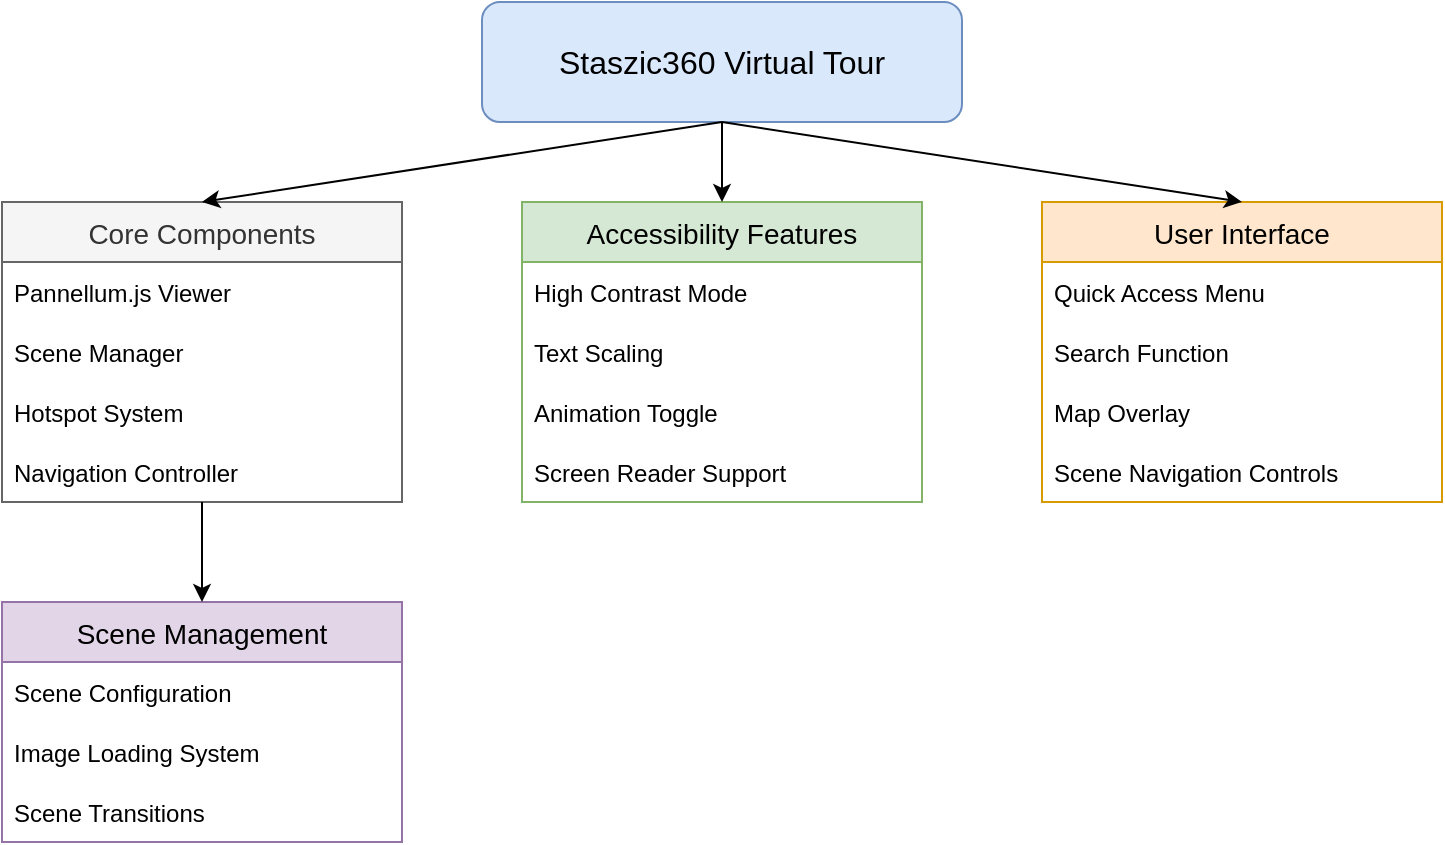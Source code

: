 <mxfile version="21.7.5">
  <diagram id="Staszic360-Architecture" name="Architecture Overview">
    <mxGraphModel dx="1422" dy="791" grid="1" gridSize="10" guides="1" tooltips="1" connect="1" arrows="1" fold="1" page="1" pageScale="1" pageWidth="827" pageHeight="1169" math="0" shadow="0">
      <root>
        <mxCell id="0" />
        <mxCell id="1" parent="0" />
        
        <!-- Main Application Container -->
        <mxCell id="2" value="Staszic360 Virtual Tour" style="rounded=1;whiteSpace=wrap;html=1;fontSize=16;fillColor=#dae8fc;strokeColor=#6c8ebf;" vertex="1" parent="1">
          <mxGeometry x="280" y="20" width="240" height="60" as="geometry" />
        </mxCell>

        <!-- Core Components -->
        <mxCell id="3" value="Core Components" style="swimlane;fontStyle=0;childLayout=stackLayout;horizontal=1;startSize=30;fillColor=#f5f5f5;horizontalStack=0;resizeParent=1;resizeParentMax=0;resizeLast=0;collapsible=1;marginBottom=0;fontSize=14;strokeColor=#666666;fontColor=#333333;" vertex="1" parent="1">
          <mxGeometry x="40" y="120" width="200" height="150" as="geometry" />
        </mxCell>
        <mxCell id="4" value="Pannellum.js Viewer" style="text;strokeColor=none;fillColor=none;align=left;verticalAlign=middle;spacingLeft=4;spacingRight=4;overflow=hidden;points=[[0,0.5],[1,0.5]];portConstraint=eastwest;rotatable=0;" vertex="1" parent="3">
          <mxGeometry y="30" width="200" height="30" as="geometry" />
        </mxCell>
        <mxCell id="5" value="Scene Manager" style="text;strokeColor=none;fillColor=none;align=left;verticalAlign=middle;spacingLeft=4;spacingRight=4;overflow=hidden;points=[[0,0.5],[1,0.5]];portConstraint=eastwest;rotatable=0;" vertex="1" parent="3">
          <mxGeometry y="60" width="200" height="30" as="geometry" />
        </mxCell>
        <mxCell id="6" value="Hotspot System" style="text;strokeColor=none;fillColor=none;align=left;verticalAlign=middle;spacingLeft=4;spacingRight=4;overflow=hidden;points=[[0,0.5],[1,0.5]];portConstraint=eastwest;rotatable=0;" vertex="1" parent="3">
          <mxGeometry y="90" width="200" height="30" as="geometry" />
        </mxCell>
        <mxCell id="7" value="Navigation Controller" style="text;strokeColor=none;fillColor=none;align=left;verticalAlign=middle;spacingLeft=4;spacingRight=4;overflow=hidden;points=[[0,0.5],[1,0.5]];portConstraint=eastwest;rotatable=0;" vertex="1" parent="3">
          <mxGeometry y="120" width="200" height="30" as="geometry" />
        </mxCell>

        <!-- Accessibility Features -->
        <mxCell id="8" value="Accessibility Features" style="swimlane;fontStyle=0;childLayout=stackLayout;horizontal=1;startSize=30;fillColor=#d5e8d4;horizontalStack=0;resizeParent=1;resizeParentMax=0;resizeLast=0;collapsible=1;marginBottom=0;fontSize=14;strokeColor=#82b366;" vertex="1" parent="1">
          <mxGeometry x="300" y="120" width="200" height="150" as="geometry" />
        </mxCell>
        <mxCell id="9" value="High Contrast Mode" style="text;strokeColor=none;fillColor=none;align=left;verticalAlign=middle;spacingLeft=4;spacingRight=4;overflow=hidden;points=[[0,0.5],[1,0.5]];portConstraint=eastwest;rotatable=0;" vertex="1" parent="8">
          <mxGeometry y="30" width="200" height="30" as="geometry" />
        </mxCell>
        <mxCell id="10" value="Text Scaling" style="text;strokeColor=none;fillColor=none;align=left;verticalAlign=middle;spacingLeft=4;spacingRight=4;overflow=hidden;points=[[0,0.5],[1,0.5]];portConstraint=eastwest;rotatable=0;" vertex="1" parent="8">
          <mxGeometry y="60" width="200" height="30" as="geometry" />
        </mxCell>
        <mxCell id="11" value="Animation Toggle" style="text;strokeColor=none;fillColor=none;align=left;verticalAlign=middle;spacingLeft=4;spacingRight=4;overflow=hidden;points=[[0,0.5],[1,0.5]];portConstraint=eastwest;rotatable=0;" vertex="1" parent="8">
          <mxGeometry y="90" width="200" height="30" as="geometry" />
        </mxCell>
        <mxCell id="12" value="Screen Reader Support" style="text;strokeColor=none;fillColor=none;align=left;verticalAlign=middle;spacingLeft=4;spacingRight=4;overflow=hidden;points=[[0,0.5],[1,0.5]];portConstraint=eastwest;rotatable=0;" vertex="1" parent="8">
          <mxGeometry y="120" width="200" height="30" as="geometry" />
        </mxCell>

        <!-- User Interface -->
        <mxCell id="13" value="User Interface" style="swimlane;fontStyle=0;childLayout=stackLayout;horizontal=1;startSize=30;fillColor=#ffe6cc;horizontalStack=0;resizeParent=1;resizeParentMax=0;resizeLast=0;collapsible=1;marginBottom=0;fontSize=14;strokeColor=#d79b00;" vertex="1" parent="1">
          <mxGeometry x="560" y="120" width="200" height="150" as="geometry" />
        </mxCell>
        <mxCell id="14" value="Quick Access Menu" style="text;strokeColor=none;fillColor=none;align=left;verticalAlign=middle;spacingLeft=4;spacingRight=4;overflow=hidden;points=[[0,0.5],[1,0.5]];portConstraint=eastwest;rotatable=0;" vertex="1" parent="13">
          <mxGeometry y="30" width="200" height="30" as="geometry" />
        </mxCell>
        <mxCell id="15" value="Search Function" style="text;strokeColor=none;fillColor=none;align=left;verticalAlign=middle;spacingLeft=4;spacingRight=4;overflow=hidden;points=[[0,0.5],[1,0.5]];portConstraint=eastwest;rotatable=0;" vertex="1" parent="13">
          <mxGeometry y="60" width="200" height="30" as="geometry" />
        </mxCell>
        <mxCell id="16" value="Map Overlay" style="text;strokeColor=none;fillColor=none;align=left;verticalAlign=middle;spacingLeft=4;spacingRight=4;overflow=hidden;points=[[0,0.5],[1,0.5]];portConstraint=eastwest;rotatable=0;" vertex="1" parent="13">
          <mxGeometry y="90" width="200" height="30" as="geometry" />
        </mxCell>
        <mxCell id="17" value="Scene Navigation Controls" style="text;strokeColor=none;fillColor=none;align=left;verticalAlign=middle;spacingLeft=4;spacingRight=4;overflow=hidden;points=[[0,0.5],[1,0.5]];portConstraint=eastwest;rotatable=0;" vertex="1" parent="13">
          <mxGeometry y="120" width="200" height="30" as="geometry" />
        </mxCell>

        <!-- Data Flow Arrows -->
        <mxCell id="18" value="" style="endArrow=classic;html=1;exitX=0.5;exitY=1;exitDx=0;exitDy=0;entryX=0.5;entryY=0;entryDx=0;entryDy=0;" edge="1" parent="1" source="2" target="3">
          <mxGeometry width="50" height="50" relative="1" as="geometry" />
        </mxCell>
        <mxCell id="19" value="" style="endArrow=classic;html=1;exitX=0.5;exitY=1;exitDx=0;exitDy=0;entryX=0.5;entryY=0;entryDx=0;entryDy=0;" edge="1" parent="1" source="2" target="8">
          <mxGeometry width="50" height="50" relative="1" as="geometry" />
        </mxCell>
        <mxCell id="20" value="" style="endArrow=classic;html=1;exitX=0.5;exitY=1;exitDx=0;exitDy=0;entryX=0.5;entryY=0;entryDx=0;entryDy=0;" edge="1" parent="1" source="2" target="13">
          <mxGeometry width="50" height="50" relative="1" as="geometry" />
        </mxCell>

        <!-- Scene Management -->
        <mxCell id="21" value="Scene Management" style="swimlane;fontStyle=0;childLayout=stackLayout;horizontal=1;startSize=30;fillColor=#e1d5e7;horizontalStack=0;resizeParent=1;resizeParentMax=0;resizeLast=0;collapsible=1;marginBottom=0;fontSize=14;strokeColor=#9673a6;" vertex="1" parent="1">
          <mxGeometry x="40" y="320" width="200" height="120" as="geometry" />
        </mxCell>
        <mxCell id="22" value="Scene Configuration" style="text;strokeColor=none;fillColor=none;align=left;verticalAlign=middle;spacingLeft=4;spacingRight=4;overflow=hidden;points=[[0,0.5],[1,0.5]];portConstraint=eastwest;rotatable=0;" vertex="1" parent="21">
          <mxGeometry y="30" width="200" height="30" as="geometry" />
        </mxCell>
        <mxCell id="23" value="Image Loading System" style="text;strokeColor=none;fillColor=none;align=left;verticalAlign=middle;spacingLeft=4;spacingRight=4;overflow=hidden;points=[[0,0.5],[1,0.5]];portConstraint=eastwest;rotatable=0;" vertex="1" parent="21">
          <mxGeometry y="60" width="200" height="30" as="geometry" />
        </mxCell>
        <mxCell id="24" value="Scene Transitions" style="text;strokeColor=none;fillColor=none;align=left;verticalAlign=middle;spacingLeft=4;spacingRight=4;overflow=hidden;points=[[0,0.5],[1,0.5]];portConstraint=eastwest;rotatable=0;" vertex="1" parent="21">
          <mxGeometry y="90" width="200" height="30" as="geometry" />
        </mxCell>

        <!-- Connection to Scene Management -->
        <mxCell id="25" value="" style="endArrow=classic;html=1;exitX=0.5;exitY=1;exitDx=0;exitDy=0;entryX=0.5;entryY=0;entryDx=0;entryDy=0;" edge="1" parent="1" source="3" target="21">
          <mxGeometry width="50" height="50" relative="1" as="geometry" />
        </mxCell>
      </root>
    </mxGraphModel>
  </diagram>
</mxfile>
